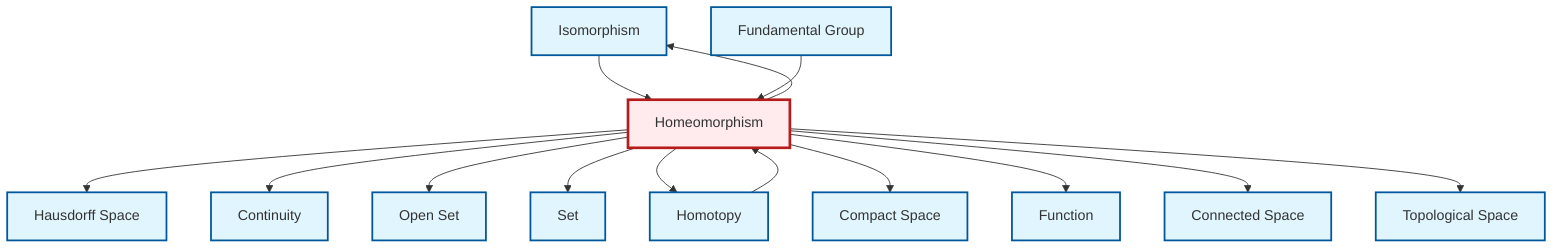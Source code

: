 graph TD
    classDef definition fill:#e1f5fe,stroke:#01579b,stroke-width:2px
    classDef theorem fill:#f3e5f5,stroke:#4a148c,stroke-width:2px
    classDef axiom fill:#fff3e0,stroke:#e65100,stroke-width:2px
    classDef example fill:#e8f5e9,stroke:#1b5e20,stroke-width:2px
    classDef current fill:#ffebee,stroke:#b71c1c,stroke-width:3px
    def-set["Set"]:::definition
    def-function["Function"]:::definition
    def-isomorphism["Isomorphism"]:::definition
    def-compact["Compact Space"]:::definition
    def-hausdorff["Hausdorff Space"]:::definition
    def-homotopy["Homotopy"]:::definition
    def-topological-space["Topological Space"]:::definition
    def-continuity["Continuity"]:::definition
    def-fundamental-group["Fundamental Group"]:::definition
    def-connected["Connected Space"]:::definition
    def-open-set["Open Set"]:::definition
    def-homeomorphism["Homeomorphism"]:::definition
    def-isomorphism --> def-homeomorphism
    def-homeomorphism --> def-hausdorff
    def-homeomorphism --> def-continuity
    def-homeomorphism --> def-open-set
    def-homeomorphism --> def-set
    def-homeomorphism --> def-homotopy
    def-homeomorphism --> def-isomorphism
    def-homeomorphism --> def-compact
    def-homeomorphism --> def-function
    def-fundamental-group --> def-homeomorphism
    def-homeomorphism --> def-connected
    def-homotopy --> def-homeomorphism
    def-homeomorphism --> def-topological-space
    class def-homeomorphism current